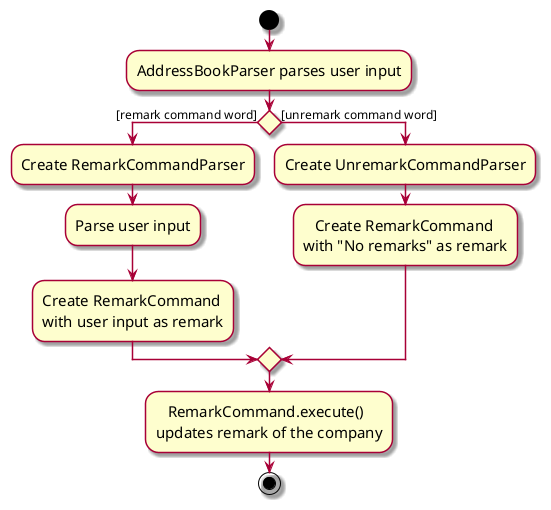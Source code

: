 @startuml
skin rose
skinparam ActivityFontSize 15
skinparam ArrowFontSize 12
start
:AddressBookParser parses user input;

'Since the beta syntax does not support placing the condition outside the
'diamond we place it as the true branch instead.

if () then ([remark command word])
    :Create RemarkCommandParser;
    :Parse user input;
    :Create RemarkCommand
    with user input as remark;

else ([unremark command word])
    :Create UnremarkCommandParser;
    :   Create RemarkCommand
    with "No remarks" as remark;

endif

:   RemarkCommand.execute()
updates remark of the company;
stop
@enduml
